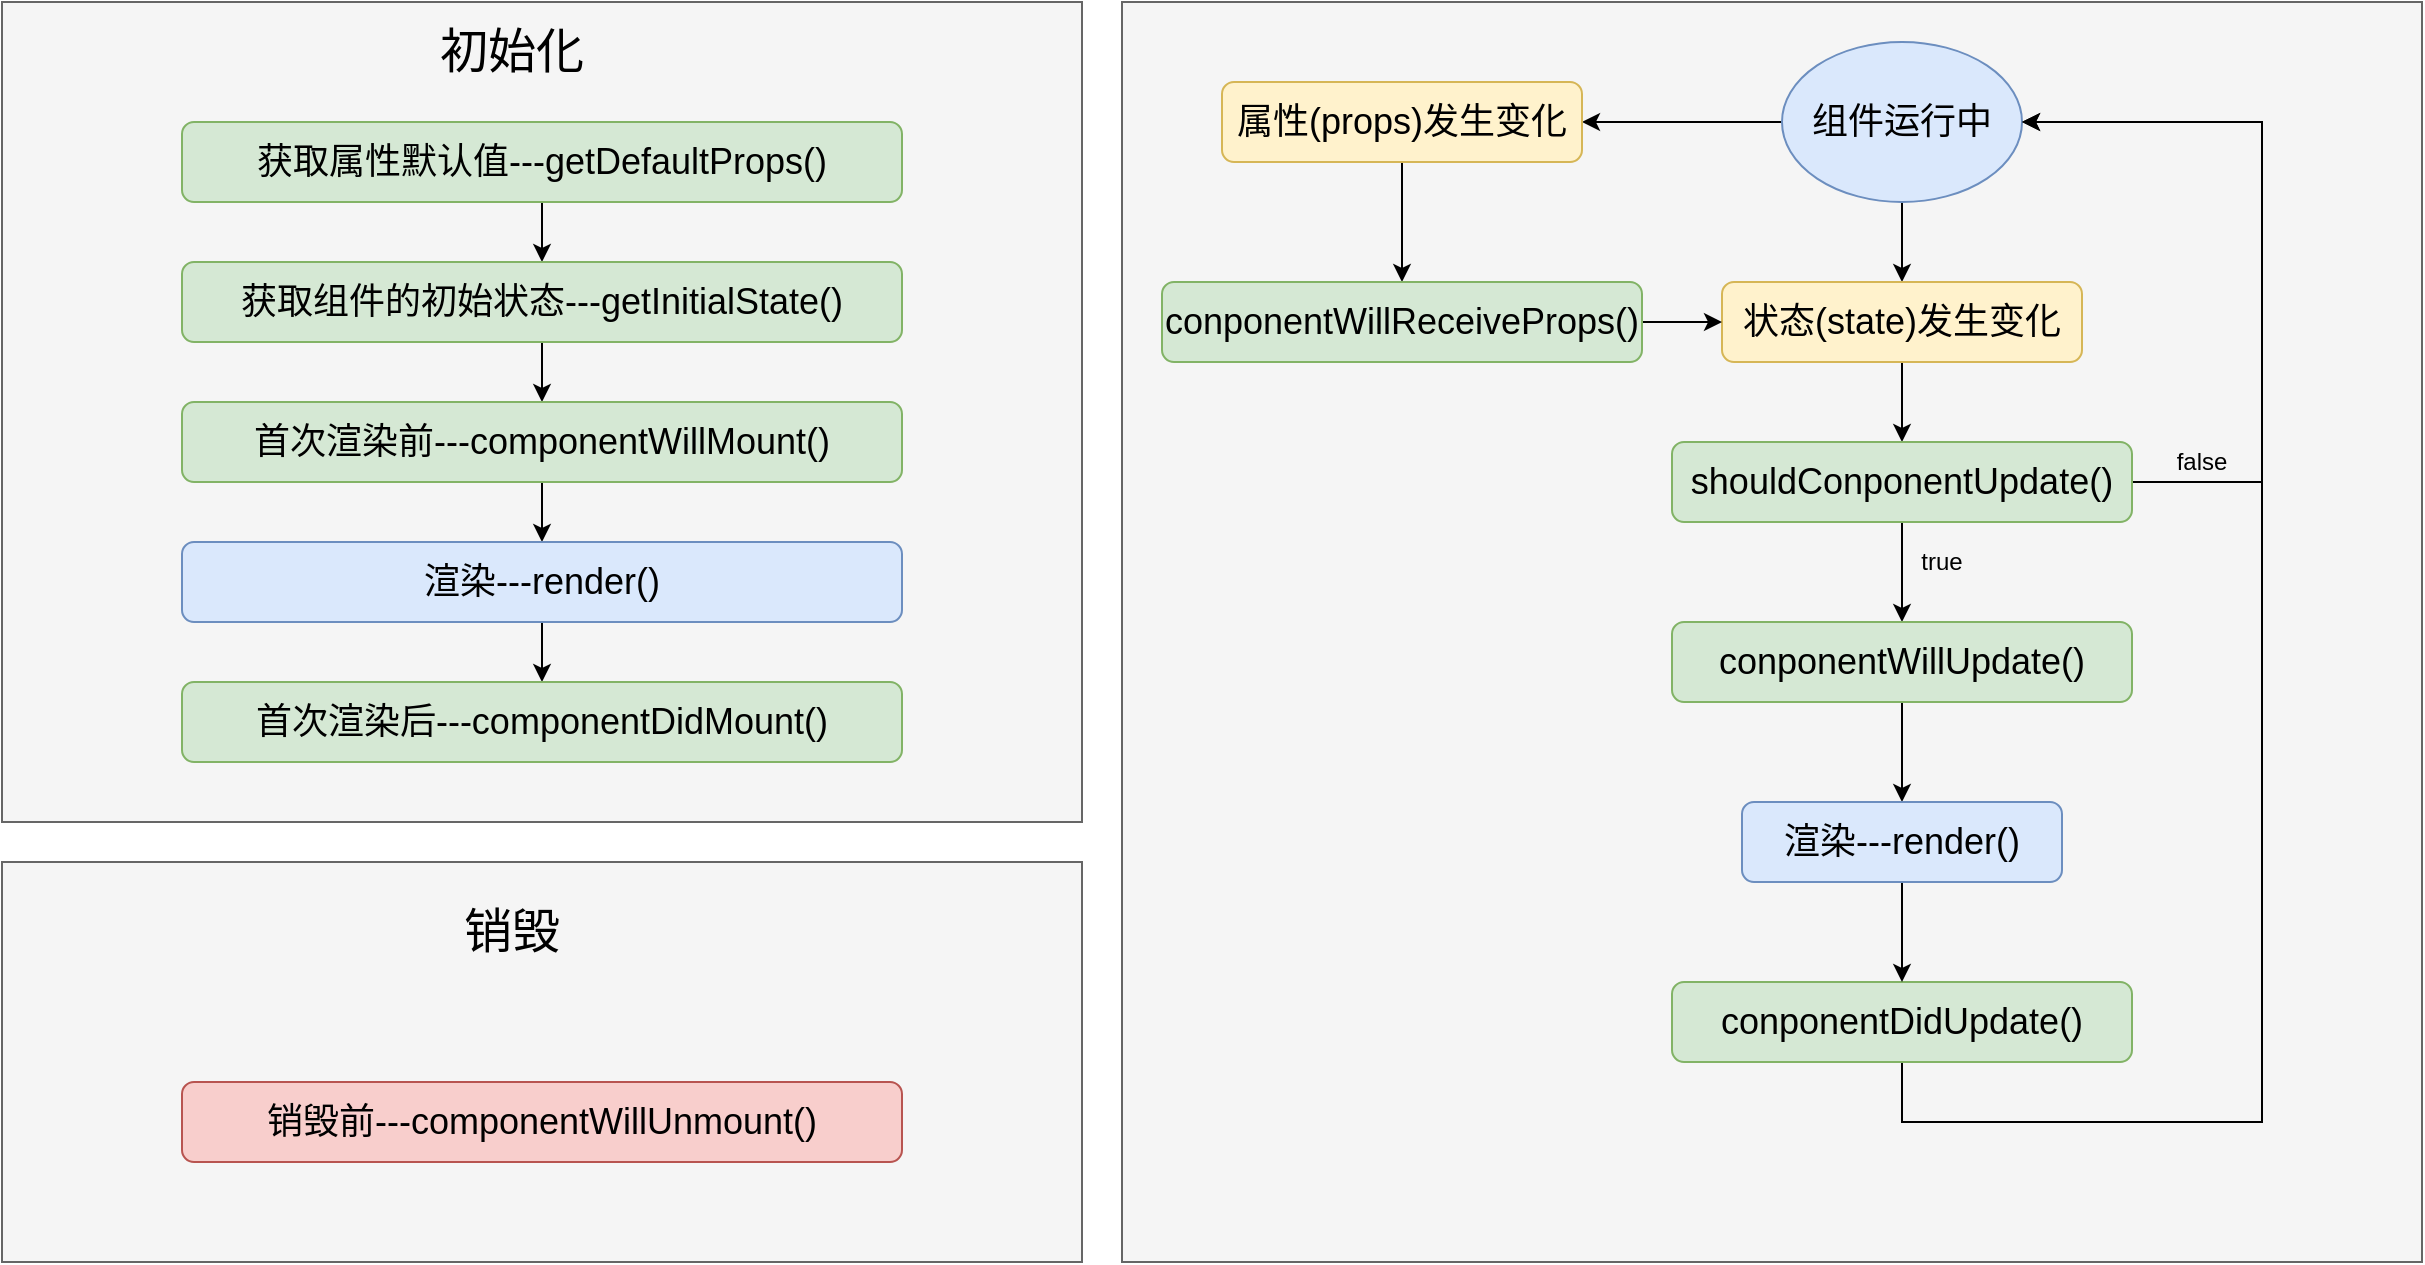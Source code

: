 <mxfile version="12.9.9" type="device"><diagram id="t-AU1VO8Z2XFHEo2aGup" name="Page-1"><mxGraphModel dx="1024" dy="592" grid="1" gridSize="10" guides="1" tooltips="1" connect="1" arrows="1" fold="1" page="1" pageScale="1" pageWidth="3300" pageHeight="4681" math="0" shadow="0"><root><mxCell id="0"/><mxCell id="1" parent="0"/><mxCell id="iVVsjlTszbfIRakhjbsl-8" value="" style="rounded=0;whiteSpace=wrap;html=1;fillColor=#f5f5f5;strokeColor=#666666;fontColor=#333333;" vertex="1" parent="1"><mxGeometry x="190" y="490" width="540" height="200" as="geometry"/></mxCell><mxCell id="iVVsjlTszbfIRakhjbsl-1" value="" style="rounded=0;whiteSpace=wrap;html=1;fillColor=#f5f5f5;strokeColor=#666666;fontColor=#333333;" vertex="1" parent="1"><mxGeometry x="190" y="60" width="540" height="410" as="geometry"/></mxCell><mxCell id="iVVsjlTszbfIRakhjbsl-2" value="&lt;font style=&quot;font-size: 24px&quot;&gt;初始化&lt;/font&gt;" style="text;html=1;strokeColor=none;fillColor=none;align=center;verticalAlign=middle;whiteSpace=wrap;rounded=0;" vertex="1" parent="1"><mxGeometry x="400" y="70" width="90" height="30" as="geometry"/></mxCell><mxCell id="iVVsjlTszbfIRakhjbsl-16" style="edgeStyle=orthogonalEdgeStyle;rounded=0;orthogonalLoop=1;jettySize=auto;html=1;entryX=0.5;entryY=0;entryDx=0;entryDy=0;" edge="1" parent="1" source="iVVsjlTszbfIRakhjbsl-3" target="iVVsjlTszbfIRakhjbsl-4"><mxGeometry relative="1" as="geometry"/></mxCell><mxCell id="iVVsjlTszbfIRakhjbsl-3" value="&lt;font style=&quot;font-size: 18px&quot;&gt;获取属性默认值---getDefaultProps()&lt;/font&gt;" style="rounded=1;whiteSpace=wrap;html=1;fillColor=#d5e8d4;strokeColor=#82b366;" vertex="1" parent="1"><mxGeometry x="280" y="120" width="360" height="40" as="geometry"/></mxCell><mxCell id="iVVsjlTszbfIRakhjbsl-17" style="edgeStyle=orthogonalEdgeStyle;rounded=0;orthogonalLoop=1;jettySize=auto;html=1;entryX=0.5;entryY=0;entryDx=0;entryDy=0;" edge="1" parent="1" source="iVVsjlTszbfIRakhjbsl-4" target="iVVsjlTszbfIRakhjbsl-5"><mxGeometry relative="1" as="geometry"/></mxCell><mxCell id="iVVsjlTszbfIRakhjbsl-4" value="&lt;font style=&quot;font-size: 18px&quot;&gt;获取组件的初始状态---getInitialState()&lt;/font&gt;" style="rounded=1;whiteSpace=wrap;html=1;fillColor=#d5e8d4;strokeColor=#82b366;" vertex="1" parent="1"><mxGeometry x="280" y="190" width="360" height="40" as="geometry"/></mxCell><mxCell id="iVVsjlTszbfIRakhjbsl-18" style="edgeStyle=orthogonalEdgeStyle;rounded=0;orthogonalLoop=1;jettySize=auto;html=1;entryX=0.5;entryY=0;entryDx=0;entryDy=0;" edge="1" parent="1" source="iVVsjlTszbfIRakhjbsl-5" target="iVVsjlTszbfIRakhjbsl-6"><mxGeometry relative="1" as="geometry"/></mxCell><mxCell id="iVVsjlTszbfIRakhjbsl-5" value="&lt;font style=&quot;font-size: 18px&quot;&gt;首次渲染前---componentWillMount()&lt;/font&gt;" style="rounded=1;whiteSpace=wrap;html=1;fillColor=#d5e8d4;strokeColor=#82b366;" vertex="1" parent="1"><mxGeometry x="280" y="260" width="360" height="40" as="geometry"/></mxCell><mxCell id="iVVsjlTszbfIRakhjbsl-20" style="edgeStyle=orthogonalEdgeStyle;rounded=0;orthogonalLoop=1;jettySize=auto;html=1;entryX=0.5;entryY=0;entryDx=0;entryDy=0;" edge="1" parent="1" source="iVVsjlTszbfIRakhjbsl-6" target="iVVsjlTszbfIRakhjbsl-7"><mxGeometry relative="1" as="geometry"/></mxCell><mxCell id="iVVsjlTszbfIRakhjbsl-6" value="&lt;font style=&quot;font-size: 18px&quot;&gt;渲染---render()&lt;/font&gt;" style="rounded=1;whiteSpace=wrap;html=1;fillColor=#dae8fc;strokeColor=#6c8ebf;" vertex="1" parent="1"><mxGeometry x="280" y="330" width="360" height="40" as="geometry"/></mxCell><mxCell id="iVVsjlTszbfIRakhjbsl-7" value="&lt;font style=&quot;font-size: 18px&quot;&gt;首次渲染后---componentDidMount()&lt;/font&gt;" style="rounded=1;whiteSpace=wrap;html=1;fillColor=#d5e8d4;strokeColor=#82b366;" vertex="1" parent="1"><mxGeometry x="280" y="400" width="360" height="40" as="geometry"/></mxCell><mxCell id="iVVsjlTszbfIRakhjbsl-10" value="&lt;font style=&quot;font-size: 18px&quot;&gt;销毁前---componentWillUnmount()&lt;/font&gt;" style="rounded=1;whiteSpace=wrap;html=1;fillColor=#f8cecc;strokeColor=#b85450;" vertex="1" parent="1"><mxGeometry x="280" y="600" width="360" height="40" as="geometry"/></mxCell><mxCell id="iVVsjlTszbfIRakhjbsl-9" value="&lt;span style=&quot;font-size: 24px&quot;&gt;销毁&lt;/span&gt;" style="text;html=1;strokeColor=none;fillColor=none;align=center;verticalAlign=middle;whiteSpace=wrap;rounded=0;" vertex="1" parent="1"><mxGeometry x="400" y="510" width="90" height="30" as="geometry"/></mxCell><mxCell id="iVVsjlTszbfIRakhjbsl-11" value="" style="rounded=0;whiteSpace=wrap;html=1;fillColor=#f5f5f5;strokeColor=#666666;fontColor=#333333;" vertex="1" parent="1"><mxGeometry x="750" y="60" width="650" height="630" as="geometry"/></mxCell><mxCell id="iVVsjlTszbfIRakhjbsl-21" style="edgeStyle=orthogonalEdgeStyle;rounded=0;orthogonalLoop=1;jettySize=auto;html=1;entryX=0.5;entryY=0;entryDx=0;entryDy=0;" edge="1" parent="1" source="iVVsjlTszbfIRakhjbsl-13" target="iVVsjlTszbfIRakhjbsl-15"><mxGeometry relative="1" as="geometry"/></mxCell><mxCell id="iVVsjlTszbfIRakhjbsl-33" style="edgeStyle=orthogonalEdgeStyle;rounded=0;orthogonalLoop=1;jettySize=auto;html=1;entryX=1;entryY=0.5;entryDx=0;entryDy=0;" edge="1" parent="1" source="iVVsjlTszbfIRakhjbsl-13" target="iVVsjlTszbfIRakhjbsl-14"><mxGeometry relative="1" as="geometry"/></mxCell><mxCell id="iVVsjlTszbfIRakhjbsl-13" value="&lt;font style=&quot;font-size: 18px&quot;&gt;组件运行中&lt;/font&gt;" style="ellipse;whiteSpace=wrap;html=1;fillColor=#dae8fc;strokeColor=#6c8ebf;" vertex="1" parent="1"><mxGeometry x="1080" y="80" width="120" height="80" as="geometry"/></mxCell><mxCell id="iVVsjlTszbfIRakhjbsl-34" style="edgeStyle=orthogonalEdgeStyle;rounded=0;orthogonalLoop=1;jettySize=auto;html=1;entryX=0.5;entryY=0;entryDx=0;entryDy=0;" edge="1" parent="1" source="iVVsjlTszbfIRakhjbsl-14" target="iVVsjlTszbfIRakhjbsl-31"><mxGeometry relative="1" as="geometry"/></mxCell><mxCell id="iVVsjlTszbfIRakhjbsl-14" value="&lt;font style=&quot;font-size: 18px&quot;&gt;属性(props)发生变化&lt;/font&gt;" style="rounded=1;whiteSpace=wrap;html=1;fillColor=#fff2cc;strokeColor=#d6b656;" vertex="1" parent="1"><mxGeometry x="800" y="100" width="180" height="40" as="geometry"/></mxCell><mxCell id="iVVsjlTszbfIRakhjbsl-27" style="edgeStyle=orthogonalEdgeStyle;rounded=0;orthogonalLoop=1;jettySize=auto;html=1;entryX=0.5;entryY=0;entryDx=0;entryDy=0;" edge="1" parent="1" source="iVVsjlTszbfIRakhjbsl-15" target="iVVsjlTszbfIRakhjbsl-22"><mxGeometry relative="1" as="geometry"/></mxCell><mxCell id="iVVsjlTszbfIRakhjbsl-15" value="&lt;font style=&quot;font-size: 18px&quot;&gt;状态(state)发生变化&lt;/font&gt;" style="rounded=1;whiteSpace=wrap;html=1;fillColor=#fff2cc;strokeColor=#d6b656;" vertex="1" parent="1"><mxGeometry x="1050" y="200" width="180" height="40" as="geometry"/></mxCell><mxCell id="iVVsjlTszbfIRakhjbsl-28" style="edgeStyle=orthogonalEdgeStyle;rounded=0;orthogonalLoop=1;jettySize=auto;html=1;" edge="1" parent="1" source="iVVsjlTszbfIRakhjbsl-22" target="iVVsjlTszbfIRakhjbsl-23"><mxGeometry relative="1" as="geometry"/></mxCell><mxCell id="iVVsjlTszbfIRakhjbsl-38" style="edgeStyle=orthogonalEdgeStyle;rounded=0;orthogonalLoop=1;jettySize=auto;html=1;entryX=1;entryY=0.5;entryDx=0;entryDy=0;" edge="1" parent="1" source="iVVsjlTszbfIRakhjbsl-22" target="iVVsjlTszbfIRakhjbsl-13"><mxGeometry relative="1" as="geometry"><Array as="points"><mxPoint x="1320" y="300"/><mxPoint x="1320" y="120"/></Array></mxGeometry></mxCell><mxCell id="iVVsjlTszbfIRakhjbsl-22" value="&lt;font style=&quot;font-size: 18px&quot;&gt;shouldConponentUpdate()&lt;/font&gt;" style="rounded=1;whiteSpace=wrap;html=1;fillColor=#d5e8d4;strokeColor=#82b366;" vertex="1" parent="1"><mxGeometry x="1025" y="280" width="230" height="40" as="geometry"/></mxCell><mxCell id="iVVsjlTszbfIRakhjbsl-29" style="edgeStyle=orthogonalEdgeStyle;rounded=0;orthogonalLoop=1;jettySize=auto;html=1;entryX=0.5;entryY=0;entryDx=0;entryDy=0;" edge="1" parent="1" source="iVVsjlTszbfIRakhjbsl-23" target="iVVsjlTszbfIRakhjbsl-25"><mxGeometry relative="1" as="geometry"/></mxCell><mxCell id="iVVsjlTszbfIRakhjbsl-23" value="&lt;font style=&quot;font-size: 18px&quot;&gt;conponentWillUpdate()&lt;/font&gt;" style="rounded=1;whiteSpace=wrap;html=1;fillColor=#d5e8d4;strokeColor=#82b366;" vertex="1" parent="1"><mxGeometry x="1025" y="370" width="230" height="40" as="geometry"/></mxCell><mxCell id="iVVsjlTszbfIRakhjbsl-40" style="edgeStyle=orthogonalEdgeStyle;rounded=0;orthogonalLoop=1;jettySize=auto;html=1;entryX=1;entryY=0.5;entryDx=0;entryDy=0;" edge="1" parent="1" source="iVVsjlTszbfIRakhjbsl-24" target="iVVsjlTszbfIRakhjbsl-13"><mxGeometry relative="1" as="geometry"><Array as="points"><mxPoint x="1140" y="620"/><mxPoint x="1320" y="620"/><mxPoint x="1320" y="120"/></Array></mxGeometry></mxCell><mxCell id="iVVsjlTszbfIRakhjbsl-24" value="&lt;font style=&quot;font-size: 18px&quot;&gt;conponentDidUpdate()&lt;/font&gt;" style="rounded=1;whiteSpace=wrap;html=1;fillColor=#d5e8d4;strokeColor=#82b366;" vertex="1" parent="1"><mxGeometry x="1025" y="550" width="230" height="40" as="geometry"/></mxCell><mxCell id="iVVsjlTszbfIRakhjbsl-30" style="edgeStyle=orthogonalEdgeStyle;rounded=0;orthogonalLoop=1;jettySize=auto;html=1;entryX=0.5;entryY=0;entryDx=0;entryDy=0;" edge="1" parent="1" source="iVVsjlTszbfIRakhjbsl-25" target="iVVsjlTszbfIRakhjbsl-24"><mxGeometry relative="1" as="geometry"/></mxCell><mxCell id="iVVsjlTszbfIRakhjbsl-25" value="&lt;font style=&quot;font-size: 18px&quot;&gt;渲染---render()&lt;/font&gt;" style="rounded=1;whiteSpace=wrap;html=1;fillColor=#dae8fc;strokeColor=#6c8ebf;" vertex="1" parent="1"><mxGeometry x="1060" y="460" width="160" height="40" as="geometry"/></mxCell><mxCell id="iVVsjlTszbfIRakhjbsl-32" style="edgeStyle=orthogonalEdgeStyle;rounded=0;orthogonalLoop=1;jettySize=auto;html=1;entryX=0;entryY=0.5;entryDx=0;entryDy=0;" edge="1" parent="1" source="iVVsjlTszbfIRakhjbsl-31" target="iVVsjlTszbfIRakhjbsl-15"><mxGeometry relative="1" as="geometry"/></mxCell><mxCell id="iVVsjlTszbfIRakhjbsl-31" value="&lt;font style=&quot;font-size: 18px&quot;&gt;conponentWillReceiveProps()&lt;/font&gt;" style="rounded=1;whiteSpace=wrap;html=1;fillColor=#d5e8d4;strokeColor=#82b366;" vertex="1" parent="1"><mxGeometry x="770" y="200" width="240" height="40" as="geometry"/></mxCell><mxCell id="iVVsjlTszbfIRakhjbsl-39" value="false" style="text;html=1;strokeColor=none;fillColor=none;align=center;verticalAlign=middle;whiteSpace=wrap;rounded=0;" vertex="1" parent="1"><mxGeometry x="1270" y="280" width="40" height="20" as="geometry"/></mxCell><mxCell id="iVVsjlTszbfIRakhjbsl-41" value="true" style="text;html=1;strokeColor=none;fillColor=none;align=center;verticalAlign=middle;whiteSpace=wrap;rounded=0;" vertex="1" parent="1"><mxGeometry x="1140" y="330" width="40" height="20" as="geometry"/></mxCell></root></mxGraphModel></diagram></mxfile>
